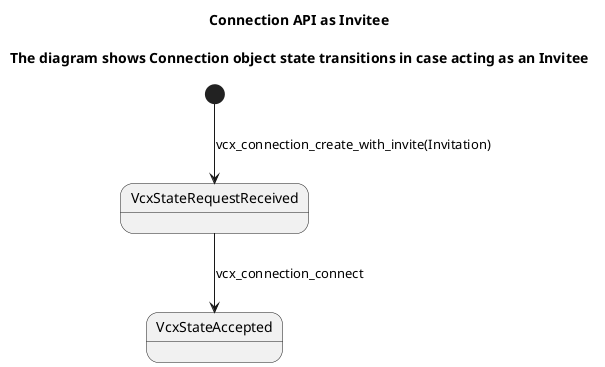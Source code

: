 @startuml
title
 Connection API as Invitee

 The diagram shows Connection object state transitions in case acting as an Invitee
end title

[*] --> VcxStateRequestReceived: vcx_connection_create_with_invite(Invitation)

VcxStateRequestReceived --> VcxStateAccepted: vcx_connection_connect

@enduml